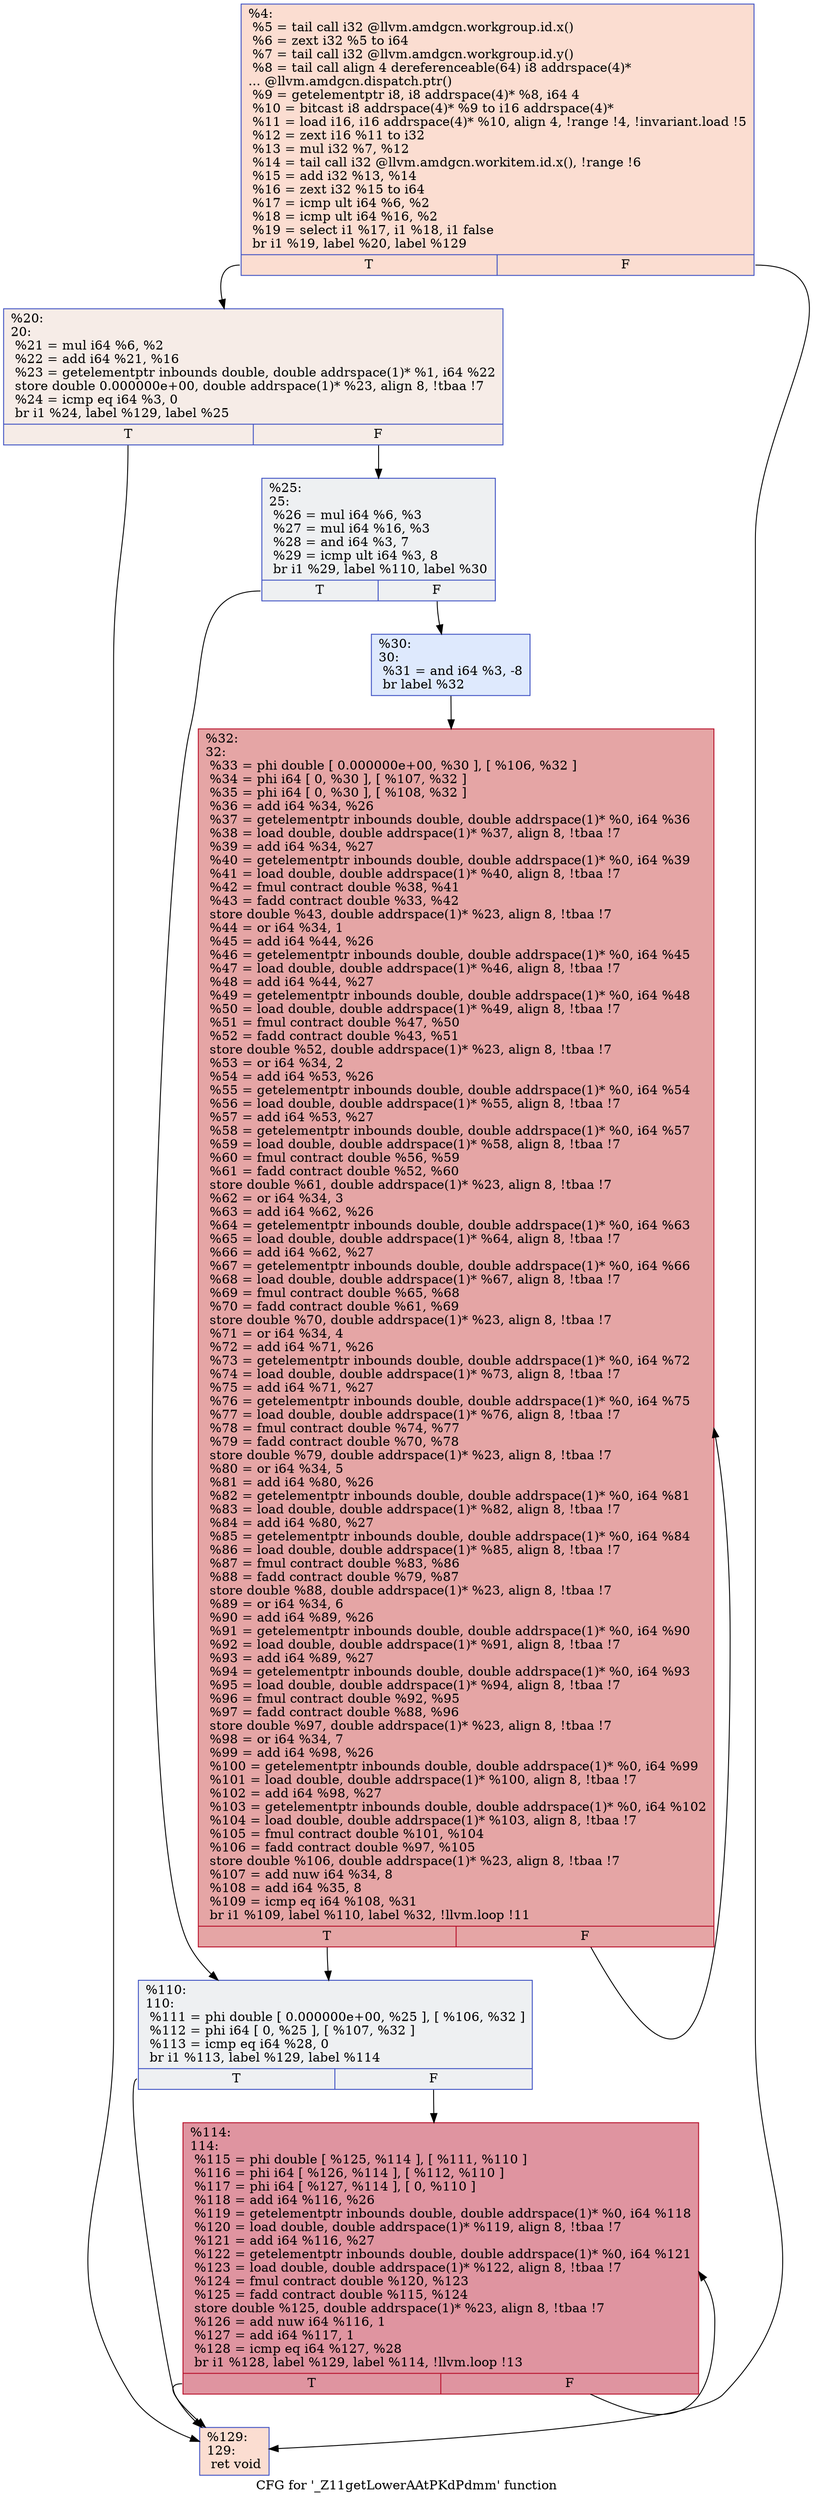 digraph "CFG for '_Z11getLowerAAtPKdPdmm' function" {
	label="CFG for '_Z11getLowerAAtPKdPdmm' function";

	Node0x5f31740 [shape=record,color="#3d50c3ff", style=filled, fillcolor="#f7b39670",label="{%4:\l  %5 = tail call i32 @llvm.amdgcn.workgroup.id.x()\l  %6 = zext i32 %5 to i64\l  %7 = tail call i32 @llvm.amdgcn.workgroup.id.y()\l  %8 = tail call align 4 dereferenceable(64) i8 addrspace(4)*\l... @llvm.amdgcn.dispatch.ptr()\l  %9 = getelementptr i8, i8 addrspace(4)* %8, i64 4\l  %10 = bitcast i8 addrspace(4)* %9 to i16 addrspace(4)*\l  %11 = load i16, i16 addrspace(4)* %10, align 4, !range !4, !invariant.load !5\l  %12 = zext i16 %11 to i32\l  %13 = mul i32 %7, %12\l  %14 = tail call i32 @llvm.amdgcn.workitem.id.x(), !range !6\l  %15 = add i32 %13, %14\l  %16 = zext i32 %15 to i64\l  %17 = icmp ult i64 %6, %2\l  %18 = icmp ult i64 %16, %2\l  %19 = select i1 %17, i1 %18, i1 false\l  br i1 %19, label %20, label %129\l|{<s0>T|<s1>F}}"];
	Node0x5f31740:s0 -> Node0x5f33b10;
	Node0x5f31740:s1 -> Node0x5f33ba0;
	Node0x5f33b10 [shape=record,color="#3d50c3ff", style=filled, fillcolor="#ead5c970",label="{%20:\l20:                                               \l  %21 = mul i64 %6, %2\l  %22 = add i64 %21, %16\l  %23 = getelementptr inbounds double, double addrspace(1)* %1, i64 %22\l  store double 0.000000e+00, double addrspace(1)* %23, align 8, !tbaa !7\l  %24 = icmp eq i64 %3, 0\l  br i1 %24, label %129, label %25\l|{<s0>T|<s1>F}}"];
	Node0x5f33b10:s0 -> Node0x5f33ba0;
	Node0x5f33b10:s1 -> Node0x5f34b40;
	Node0x5f34b40 [shape=record,color="#3d50c3ff", style=filled, fillcolor="#d9dce170",label="{%25:\l25:                                               \l  %26 = mul i64 %6, %3\l  %27 = mul i64 %16, %3\l  %28 = and i64 %3, 7\l  %29 = icmp ult i64 %3, 8\l  br i1 %29, label %110, label %30\l|{<s0>T|<s1>F}}"];
	Node0x5f34b40:s0 -> Node0x5f34f20;
	Node0x5f34b40:s1 -> Node0x5f34f70;
	Node0x5f34f70 [shape=record,color="#3d50c3ff", style=filled, fillcolor="#b5cdfa70",label="{%30:\l30:                                               \l  %31 = and i64 %3, -8\l  br label %32\l}"];
	Node0x5f34f70 -> Node0x5f35170;
	Node0x5f35170 [shape=record,color="#b70d28ff", style=filled, fillcolor="#c5333470",label="{%32:\l32:                                               \l  %33 = phi double [ 0.000000e+00, %30 ], [ %106, %32 ]\l  %34 = phi i64 [ 0, %30 ], [ %107, %32 ]\l  %35 = phi i64 [ 0, %30 ], [ %108, %32 ]\l  %36 = add i64 %34, %26\l  %37 = getelementptr inbounds double, double addrspace(1)* %0, i64 %36\l  %38 = load double, double addrspace(1)* %37, align 8, !tbaa !7\l  %39 = add i64 %34, %27\l  %40 = getelementptr inbounds double, double addrspace(1)* %0, i64 %39\l  %41 = load double, double addrspace(1)* %40, align 8, !tbaa !7\l  %42 = fmul contract double %38, %41\l  %43 = fadd contract double %33, %42\l  store double %43, double addrspace(1)* %23, align 8, !tbaa !7\l  %44 = or i64 %34, 1\l  %45 = add i64 %44, %26\l  %46 = getelementptr inbounds double, double addrspace(1)* %0, i64 %45\l  %47 = load double, double addrspace(1)* %46, align 8, !tbaa !7\l  %48 = add i64 %44, %27\l  %49 = getelementptr inbounds double, double addrspace(1)* %0, i64 %48\l  %50 = load double, double addrspace(1)* %49, align 8, !tbaa !7\l  %51 = fmul contract double %47, %50\l  %52 = fadd contract double %43, %51\l  store double %52, double addrspace(1)* %23, align 8, !tbaa !7\l  %53 = or i64 %34, 2\l  %54 = add i64 %53, %26\l  %55 = getelementptr inbounds double, double addrspace(1)* %0, i64 %54\l  %56 = load double, double addrspace(1)* %55, align 8, !tbaa !7\l  %57 = add i64 %53, %27\l  %58 = getelementptr inbounds double, double addrspace(1)* %0, i64 %57\l  %59 = load double, double addrspace(1)* %58, align 8, !tbaa !7\l  %60 = fmul contract double %56, %59\l  %61 = fadd contract double %52, %60\l  store double %61, double addrspace(1)* %23, align 8, !tbaa !7\l  %62 = or i64 %34, 3\l  %63 = add i64 %62, %26\l  %64 = getelementptr inbounds double, double addrspace(1)* %0, i64 %63\l  %65 = load double, double addrspace(1)* %64, align 8, !tbaa !7\l  %66 = add i64 %62, %27\l  %67 = getelementptr inbounds double, double addrspace(1)* %0, i64 %66\l  %68 = load double, double addrspace(1)* %67, align 8, !tbaa !7\l  %69 = fmul contract double %65, %68\l  %70 = fadd contract double %61, %69\l  store double %70, double addrspace(1)* %23, align 8, !tbaa !7\l  %71 = or i64 %34, 4\l  %72 = add i64 %71, %26\l  %73 = getelementptr inbounds double, double addrspace(1)* %0, i64 %72\l  %74 = load double, double addrspace(1)* %73, align 8, !tbaa !7\l  %75 = add i64 %71, %27\l  %76 = getelementptr inbounds double, double addrspace(1)* %0, i64 %75\l  %77 = load double, double addrspace(1)* %76, align 8, !tbaa !7\l  %78 = fmul contract double %74, %77\l  %79 = fadd contract double %70, %78\l  store double %79, double addrspace(1)* %23, align 8, !tbaa !7\l  %80 = or i64 %34, 5\l  %81 = add i64 %80, %26\l  %82 = getelementptr inbounds double, double addrspace(1)* %0, i64 %81\l  %83 = load double, double addrspace(1)* %82, align 8, !tbaa !7\l  %84 = add i64 %80, %27\l  %85 = getelementptr inbounds double, double addrspace(1)* %0, i64 %84\l  %86 = load double, double addrspace(1)* %85, align 8, !tbaa !7\l  %87 = fmul contract double %83, %86\l  %88 = fadd contract double %79, %87\l  store double %88, double addrspace(1)* %23, align 8, !tbaa !7\l  %89 = or i64 %34, 6\l  %90 = add i64 %89, %26\l  %91 = getelementptr inbounds double, double addrspace(1)* %0, i64 %90\l  %92 = load double, double addrspace(1)* %91, align 8, !tbaa !7\l  %93 = add i64 %89, %27\l  %94 = getelementptr inbounds double, double addrspace(1)* %0, i64 %93\l  %95 = load double, double addrspace(1)* %94, align 8, !tbaa !7\l  %96 = fmul contract double %92, %95\l  %97 = fadd contract double %88, %96\l  store double %97, double addrspace(1)* %23, align 8, !tbaa !7\l  %98 = or i64 %34, 7\l  %99 = add i64 %98, %26\l  %100 = getelementptr inbounds double, double addrspace(1)* %0, i64 %99\l  %101 = load double, double addrspace(1)* %100, align 8, !tbaa !7\l  %102 = add i64 %98, %27\l  %103 = getelementptr inbounds double, double addrspace(1)* %0, i64 %102\l  %104 = load double, double addrspace(1)* %103, align 8, !tbaa !7\l  %105 = fmul contract double %101, %104\l  %106 = fadd contract double %97, %105\l  store double %106, double addrspace(1)* %23, align 8, !tbaa !7\l  %107 = add nuw i64 %34, 8\l  %108 = add i64 %35, 8\l  %109 = icmp eq i64 %108, %31\l  br i1 %109, label %110, label %32, !llvm.loop !11\l|{<s0>T|<s1>F}}"];
	Node0x5f35170:s0 -> Node0x5f34f20;
	Node0x5f35170:s1 -> Node0x5f35170;
	Node0x5f34f20 [shape=record,color="#3d50c3ff", style=filled, fillcolor="#d9dce170",label="{%110:\l110:                                              \l  %111 = phi double [ 0.000000e+00, %25 ], [ %106, %32 ]\l  %112 = phi i64 [ 0, %25 ], [ %107, %32 ]\l  %113 = icmp eq i64 %28, 0\l  br i1 %113, label %129, label %114\l|{<s0>T|<s1>F}}"];
	Node0x5f34f20:s0 -> Node0x5f33ba0;
	Node0x5f34f20:s1 -> Node0x5f39000;
	Node0x5f39000 [shape=record,color="#b70d28ff", style=filled, fillcolor="#b70d2870",label="{%114:\l114:                                              \l  %115 = phi double [ %125, %114 ], [ %111, %110 ]\l  %116 = phi i64 [ %126, %114 ], [ %112, %110 ]\l  %117 = phi i64 [ %127, %114 ], [ 0, %110 ]\l  %118 = add i64 %116, %26\l  %119 = getelementptr inbounds double, double addrspace(1)* %0, i64 %118\l  %120 = load double, double addrspace(1)* %119, align 8, !tbaa !7\l  %121 = add i64 %116, %27\l  %122 = getelementptr inbounds double, double addrspace(1)* %0, i64 %121\l  %123 = load double, double addrspace(1)* %122, align 8, !tbaa !7\l  %124 = fmul contract double %120, %123\l  %125 = fadd contract double %115, %124\l  store double %125, double addrspace(1)* %23, align 8, !tbaa !7\l  %126 = add nuw i64 %116, 1\l  %127 = add i64 %117, 1\l  %128 = icmp eq i64 %127, %28\l  br i1 %128, label %129, label %114, !llvm.loop !13\l|{<s0>T|<s1>F}}"];
	Node0x5f39000:s0 -> Node0x5f33ba0;
	Node0x5f39000:s1 -> Node0x5f39000;
	Node0x5f33ba0 [shape=record,color="#3d50c3ff", style=filled, fillcolor="#f7b39670",label="{%129:\l129:                                              \l  ret void\l}"];
}
